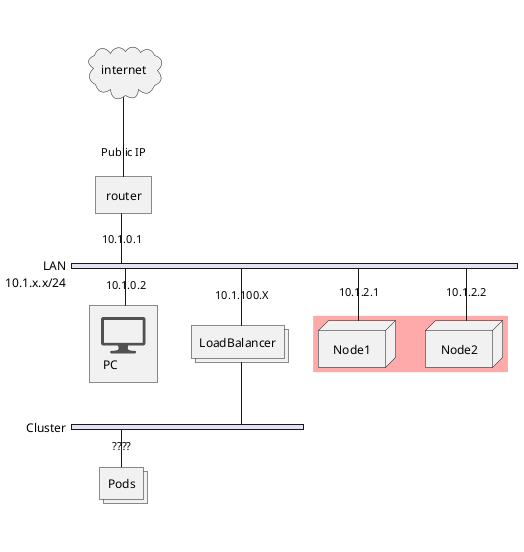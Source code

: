@startuml
!include <office/Devices/device_lcd_monitor>

nwdiag {

    internet [ shape = cloud];
    internet -- router;

    router [address = "Public IP"];
    network LAN {
        address = "10.1.x.x/24";

        router [address = "10.1.0.1"];
        PC [address = "10.1.0.2", description = "<$device_lcd_monitor>\n PC"];
        group cluster {
            color = "#FFAAAA"
            Node1 [address = "10.1.2.1", shape = "node"];
            Node2 [address = "10.1.2.2", shape = "node"];

        }

        LoadBalancer [address = "10.1.100.X", shape= "collections"]
        
    }

    network Cluster {
        LoadBalancer

        Pods [address = "????", shape = "collections"];
    }

}
@enduml